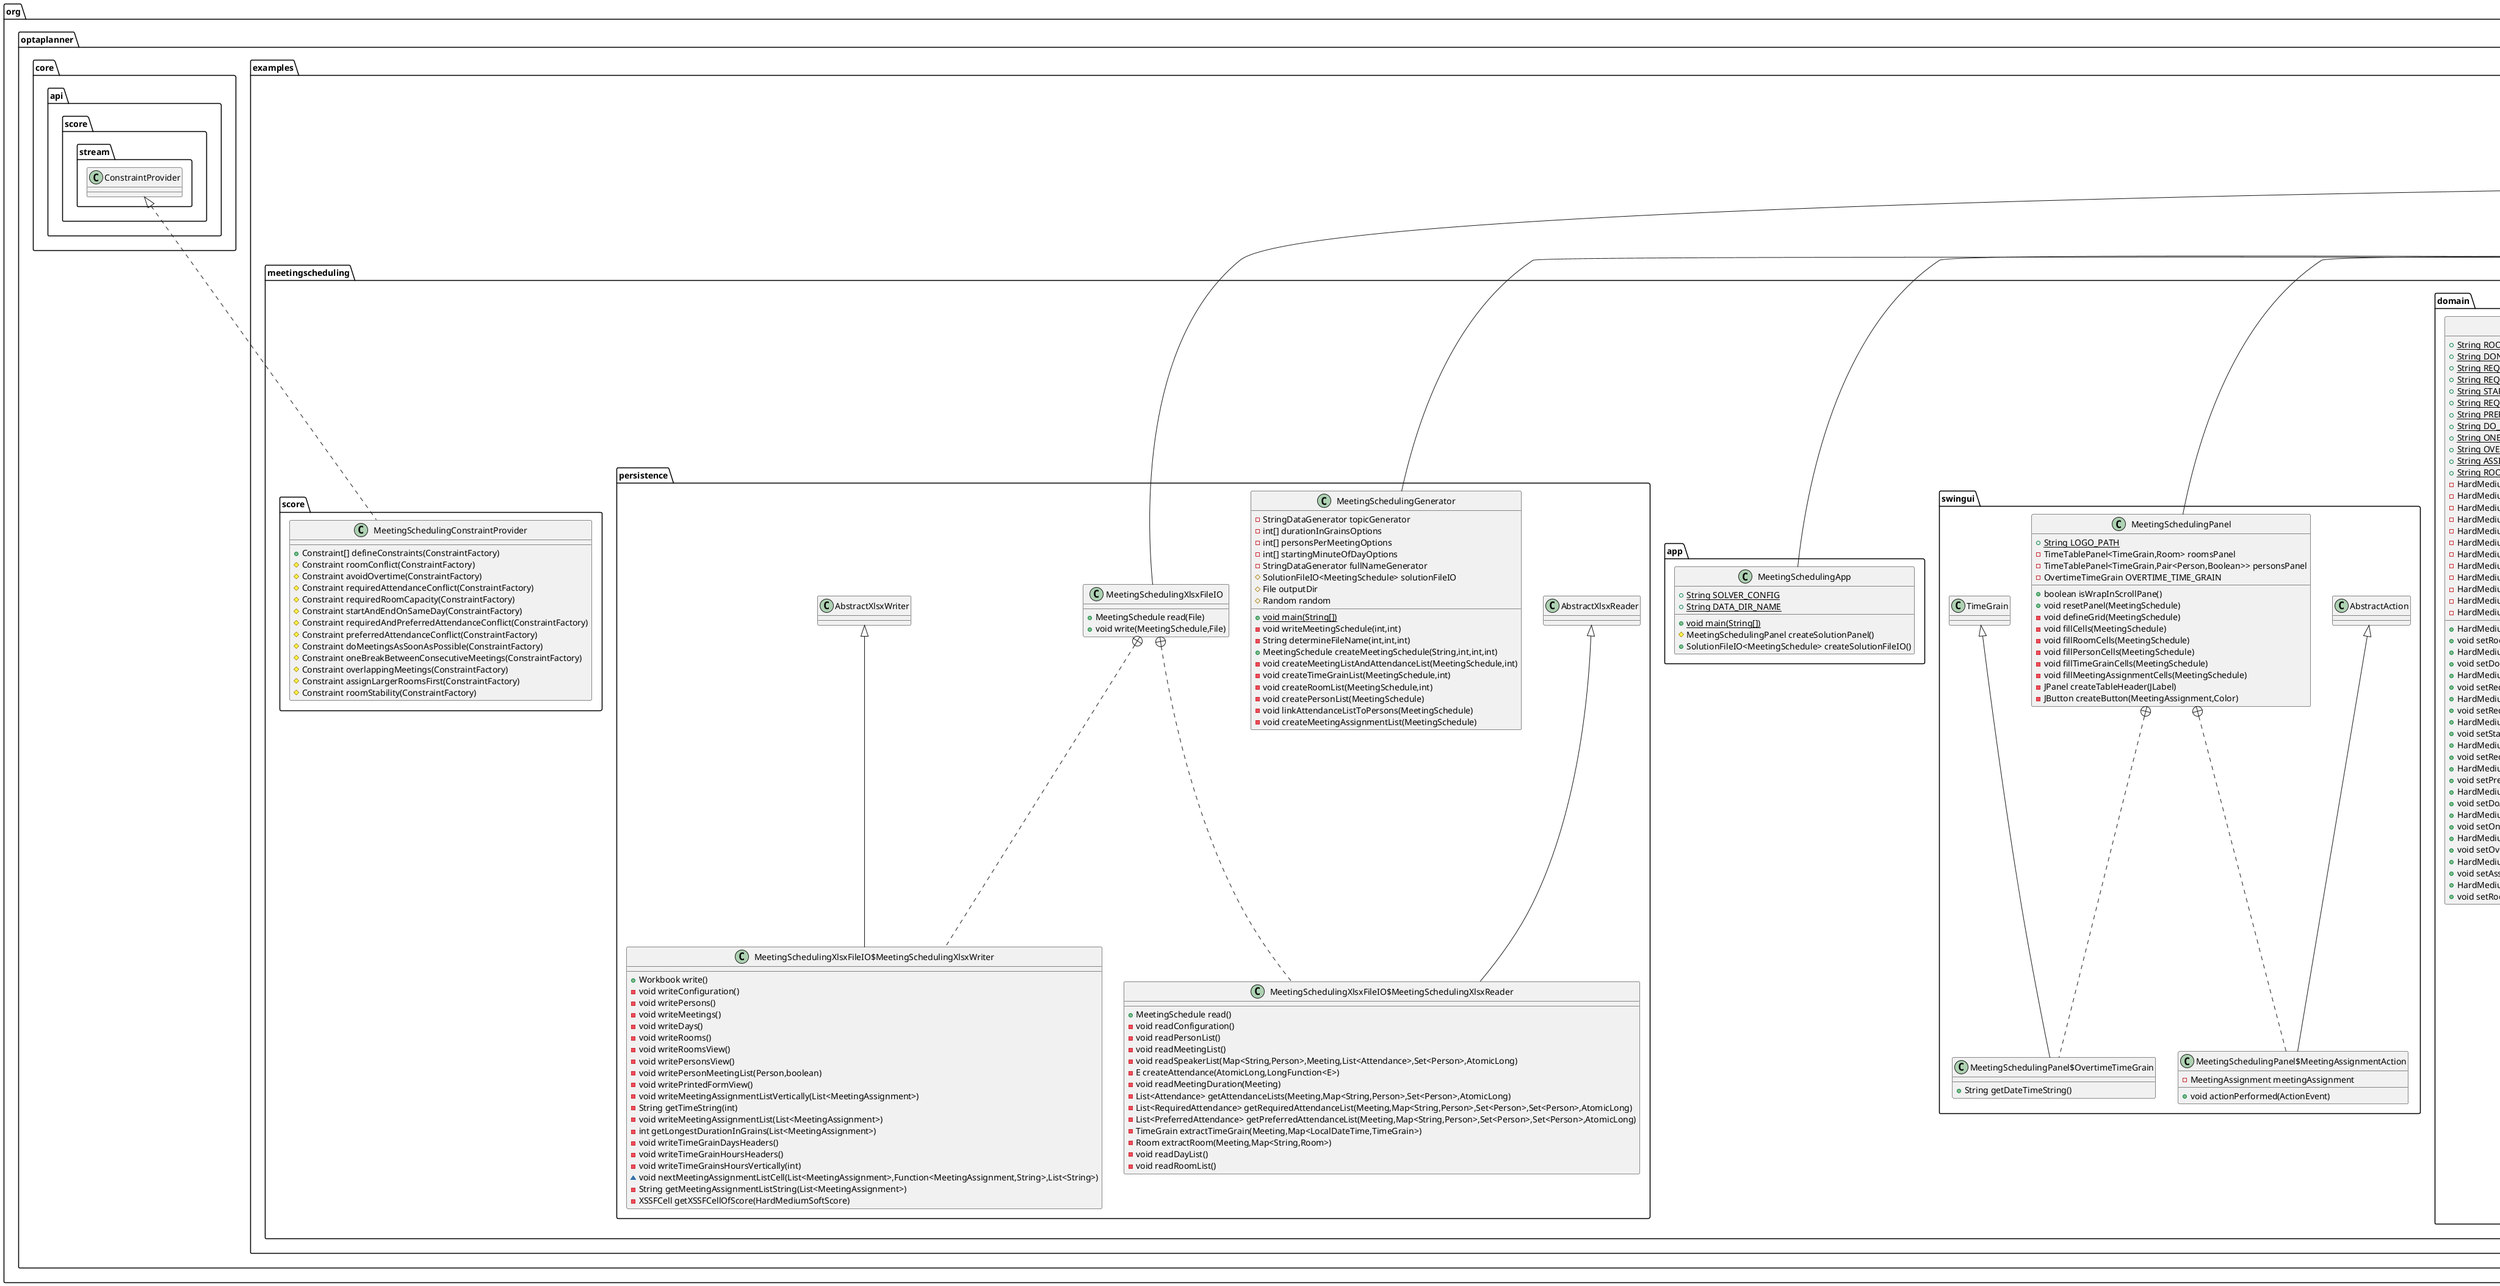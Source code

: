 @startuml
class org.optaplanner.examples.meetingscheduling.domain.Meeting {
- String topic
- List<Person> speakerList
- String content
- boolean entireGroupMeeting
- int durationInGrains
- List<RequiredAttendance> requiredAttendanceList
- List<PreferredAttendance> preferredAttendanceList
+ String getTopic()
+ void setTopic(String)
+ List<Person> getSpeakerList()
+ void setSpeakerList(List<Person>)
+ String getContent()
+ void setContent(String)
+ boolean isEntireGroupMeeting()
+ void setEntireGroupMeeting(boolean)
+ int getDurationInGrains()
+ void setDurationInGrains(int)
+ List<RequiredAttendance> getRequiredAttendanceList()
+ void setRequiredAttendanceList(List<RequiredAttendance>)
+ List<PreferredAttendance> getPreferredAttendanceList()
+ void setPreferredAttendanceList(List<PreferredAttendance>)
+ int getRequiredCapacity()
+ String getDurationString()
+ String getLabel()
+ String toString()
}
class org.optaplanner.examples.meetingscheduling.score.MeetingSchedulingConstraintProvider {
+ Constraint[] defineConstraints(ConstraintFactory)
# Constraint roomConflict(ConstraintFactory)
# Constraint avoidOvertime(ConstraintFactory)
# Constraint requiredAttendanceConflict(ConstraintFactory)
# Constraint requiredRoomCapacity(ConstraintFactory)
# Constraint startAndEndOnSameDay(ConstraintFactory)
# Constraint requiredAndPreferredAttendanceConflict(ConstraintFactory)
# Constraint preferredAttendanceConflict(ConstraintFactory)
# Constraint doMeetingsAsSoonAsPossible(ConstraintFactory)
# Constraint oneBreakBetweenConsecutiveMeetings(ConstraintFactory)
# Constraint overlappingMeetings(ConstraintFactory)
# Constraint assignLargerRoomsFirst(ConstraintFactory)
# Constraint roomStability(ConstraintFactory)
}
class org.optaplanner.examples.meetingscheduling.domain.MeetingAssignment {
- Meeting meeting
- boolean pinned
- TimeGrain startingTimeGrain
- Room room
+ Meeting getMeeting()
+ void setMeeting(Meeting)
+ boolean isPinned()
+ void setPinned(boolean)
+ TimeGrain getStartingTimeGrain()
+ void setStartingTimeGrain(TimeGrain)
+ Room getRoom()
+ void setRoom(Room)
+ int calculateOverlap(MeetingAssignment)
+ Integer getLastTimeGrainIndex()
+ String getStartingDateTimeString()
+ int getRoomCapacity()
+ int getRequiredCapacity()
+ String getLabel()
+ String toString()
}
class org.optaplanner.examples.meetingscheduling.app.MeetingSchedulingApp {
+ {static} String SOLVER_CONFIG
+ {static} String DATA_DIR_NAME
+ {static} void main(String[])
# MeetingSchedulingPanel createSolutionPanel()
+ SolutionFileIO<MeetingSchedule> createSolutionFileIO()
}
class org.optaplanner.examples.meetingscheduling.persistence.MeetingSchedulingXlsxFileIO {
+ MeetingSchedule read(File)
+ void write(MeetingSchedule,File)
}
class org.optaplanner.examples.meetingscheduling.persistence.MeetingSchedulingXlsxFileIO$MeetingSchedulingXlsxReader {
+ MeetingSchedule read()
- void readConfiguration()
- void readPersonList()
- void readMeetingList()
- void readSpeakerList(Map<String,Person>,Meeting,List<Attendance>,Set<Person>,AtomicLong)
- E createAttendance(AtomicLong,LongFunction<E>)
- void readMeetingDuration(Meeting)
- List<Attendance> getAttendanceLists(Meeting,Map<String,Person>,Set<Person>,AtomicLong)
- List<RequiredAttendance> getRequiredAttendanceList(Meeting,Map<String,Person>,Set<Person>,Set<Person>,AtomicLong)
- List<PreferredAttendance> getPreferredAttendanceList(Meeting,Map<String,Person>,Set<Person>,Set<Person>,AtomicLong)
- TimeGrain extractTimeGrain(Meeting,Map<LocalDateTime,TimeGrain>)
- Room extractRoom(Meeting,Map<String,Room>)
- void readDayList()
- void readRoomList()
}
class org.optaplanner.examples.meetingscheduling.persistence.MeetingSchedulingXlsxFileIO$MeetingSchedulingXlsxWriter {
+ Workbook write()
- void writeConfiguration()
- void writePersons()
- void writeMeetings()
- void writeDays()
- void writeRooms()
- void writeRoomsView()
- void writePersonsView()
- void writePersonMeetingList(Person,boolean)
- void writePrintedFormView()
- void writeMeetingAssignmentListVertically(List<MeetingAssignment>)
- String getTimeString(int)
- void writeMeetingAssignmentList(List<MeetingAssignment>)
- int getLongestDurationInGrains(List<MeetingAssignment>)
- void writeTimeGrainDaysHeaders()
- void writeTimeGrainHoursHeaders()
- void writeTimeGrainsHoursVertically(int)
~ void nextMeetingAssignmentListCell(List<MeetingAssignment>,Function<MeetingAssignment,String>,List<String>)
- String getMeetingAssignmentListString(List<MeetingAssignment>)
- XSSFCell getXSSFCellOfScore(HardMediumSoftScore)
}
class org.optaplanner.examples.meetingscheduling.persistence.MeetingSchedulingGenerator {
- StringDataGenerator topicGenerator
- int[] durationInGrainsOptions
- int[] personsPerMeetingOptions
- int[] startingMinuteOfDayOptions
- StringDataGenerator fullNameGenerator
# SolutionFileIO<MeetingSchedule> solutionFileIO
# File outputDir
# Random random
+ {static} void main(String[])
- void writeMeetingSchedule(int,int)
- String determineFileName(int,int,int)
+ MeetingSchedule createMeetingSchedule(String,int,int,int)
- void createMeetingListAndAttendanceList(MeetingSchedule,int)
- void createTimeGrainList(MeetingSchedule,int)
- void createRoomList(MeetingSchedule,int)
- void createPersonList(MeetingSchedule)
- void linkAttendanceListToPersons(MeetingSchedule)
- void createMeetingAssignmentList(MeetingSchedule)
}
class org.optaplanner.examples.meetingscheduling.domain.Day {
- int dayOfYear
- {static} DateTimeFormatter DAY_FORMATTER
+ int getDayOfYear()
+ void setDayOfYear(int)
+ String getDateString()
+ LocalDate toDate()
+ String getLabel()
+ String toString()
+ boolean equals(Object)
+ int hashCode()
+ int compareTo(Day)
}
class org.optaplanner.examples.meetingscheduling.domain.Person {
- String fullName
+ String getFullName()
+ void setFullName(String)
+ String getLabel()
+ String toString()
}
class org.optaplanner.examples.meetingscheduling.domain.MeetingSchedule {
- MeetingConstraintConfiguration constraintConfiguration
- List<Meeting> meetingList
- List<Day> dayList
- List<TimeGrain> timeGrainList
- List<Room> roomList
- List<Person> personList
- List<Attendance> attendanceList
- List<MeetingAssignment> meetingAssignmentList
- HardMediumSoftScore score
+ MeetingConstraintConfiguration getConstraintConfiguration()
+ void setConstraintConfiguration(MeetingConstraintConfiguration)
+ List<Meeting> getMeetingList()
+ void setMeetingList(List<Meeting>)
+ List<Day> getDayList()
+ void setDayList(List<Day>)
+ List<TimeGrain> getTimeGrainList()
+ void setTimeGrainList(List<TimeGrain>)
+ List<Room> getRoomList()
+ void setRoomList(List<Room>)
+ List<Person> getPersonList()
+ void setPersonList(List<Person>)
+ List<Attendance> getAttendanceList()
+ void setAttendanceList(List<Attendance>)
+ List<MeetingAssignment> getMeetingAssignmentList()
+ void setMeetingAssignmentList(List<MeetingAssignment>)
+ HardMediumSoftScore getScore()
+ void setScore(HardMediumSoftScore)
}
class org.optaplanner.examples.meetingscheduling.domain.MeetingConstraintConfiguration {
+ {static} String ROOM_CONFLICT
+ {static} String DONT_GO_IN_OVERTIME
+ {static} String REQUIRED_ATTENDANCE_CONFLICT
+ {static} String REQUIRED_ROOM_CAPACITY
+ {static} String START_AND_END_ON_SAME_DAY
+ {static} String REQUIRED_AND_PREFERRED_ATTENDANCE_CONFLICT
+ {static} String PREFERRED_ATTENDANCE_CONFLICT
+ {static} String DO_ALL_MEETINGS_AS_SOON_AS_POSSIBLE
+ {static} String ONE_TIME_GRAIN_BREAK_BETWEEN_TWO_CONSECUTIVE_MEETINGS
+ {static} String OVERLAPPING_MEETINGS
+ {static} String ASSIGN_LARGER_ROOMS_FIRST
+ {static} String ROOM_STABILITY
- HardMediumSoftScore roomConflict
- HardMediumSoftScore dontGoInOvertime
- HardMediumSoftScore requiredAttendanceConflict
- HardMediumSoftScore requiredRoomCapacity
- HardMediumSoftScore startAndEndOnSameDay
- HardMediumSoftScore requiredAndPreferredAttendanceConflict
- HardMediumSoftScore preferredAttendanceConflict
- HardMediumSoftScore doAllMeetingsAsSoonAsPossible
- HardMediumSoftScore oneTimeGrainBreakBetweenTwoConsecutiveMeetings
- HardMediumSoftScore overlappingMeetings
- HardMediumSoftScore assignLargerRoomsFirst
- HardMediumSoftScore roomStability
+ HardMediumSoftScore getRoomConflict()
+ void setRoomConflict(HardMediumSoftScore)
+ HardMediumSoftScore getDontGoInOvertime()
+ void setDontGoInOvertime(HardMediumSoftScore)
+ HardMediumSoftScore getRequiredAttendanceConflict()
+ void setRequiredAttendanceConflict(HardMediumSoftScore)
+ HardMediumSoftScore getRequiredRoomCapacity()
+ void setRequiredRoomCapacity(HardMediumSoftScore)
+ HardMediumSoftScore getStartAndEndOnSameDay()
+ void setStartAndEndOnSameDay(HardMediumSoftScore)
+ HardMediumSoftScore getRequiredAndPreferredAttendanceConflict()
+ void setRequiredAndPreferredAttendanceConflict(HardMediumSoftScore)
+ HardMediumSoftScore getPreferredAttendanceConflict()
+ void setPreferredAttendanceConflict(HardMediumSoftScore)
+ HardMediumSoftScore getDoAllMeetingsAsSoonAsPossible()
+ void setDoAllMeetingsAsSoonAsPossible(HardMediumSoftScore)
+ HardMediumSoftScore getOneTimeGrainBreakBetweenTwoConsecutiveMeetings()
+ void setOneTimeGrainBreakBetweenTwoConsecutiveMeetings(HardMediumSoftScore)
+ HardMediumSoftScore getOverlappingMeetings()
+ void setOverlappingMeetings(HardMediumSoftScore)
+ HardMediumSoftScore getAssignLargerRoomsFirst()
+ void setAssignLargerRoomsFirst(HardMediumSoftScore)
+ HardMediumSoftScore getRoomStability()
+ void setRoomStability(HardMediumSoftScore)
}
class org.optaplanner.examples.meetingscheduling.domain.Room {
- String name
- int capacity
+ String getName()
+ void setName(String)
+ int getCapacity()
+ void setCapacity(int)
+ String getLabel()
+ String toString()
}
class org.optaplanner.examples.meetingscheduling.swingui.MeetingSchedulingPanel {
+ {static} String LOGO_PATH
- TimeTablePanel<TimeGrain,Room> roomsPanel
- TimeTablePanel<TimeGrain,Pair<Person,Boolean>> personsPanel
- OvertimeTimeGrain OVERTIME_TIME_GRAIN
+ boolean isWrapInScrollPane()
+ void resetPanel(MeetingSchedule)
- void defineGrid(MeetingSchedule)
- void fillCells(MeetingSchedule)
- void fillRoomCells(MeetingSchedule)
- void fillPersonCells(MeetingSchedule)
- void fillTimeGrainCells(MeetingSchedule)
- void fillMeetingAssignmentCells(MeetingSchedule)
- JPanel createTableHeader(JLabel)
- JButton createButton(MeetingAssignment,Color)
}
class org.optaplanner.examples.meetingscheduling.swingui.MeetingSchedulingPanel$MeetingAssignmentAction {
- MeetingAssignment meetingAssignment
+ void actionPerformed(ActionEvent)
}
class org.optaplanner.examples.meetingscheduling.swingui.MeetingSchedulingPanel$OvertimeTimeGrain {
+ String getDateTimeString()
}
class org.optaplanner.examples.meetingscheduling.domain.PreferredAttendance {
}
class org.optaplanner.examples.meetingscheduling.domain.RequiredAttendance {
}
abstract class org.optaplanner.examples.meetingscheduling.domain.Attendance {
- Person person
- Meeting meeting
+ Person getPerson()
+ void setPerson(Person)
+ Meeting getMeeting()
+ void setMeeting(Meeting)
+ String toString()
}
class org.optaplanner.examples.meetingscheduling.domain.TimeGrain {
- {static} Comparator<TimeGrain> COMPARATOR
+ {static} int GRAIN_LENGTH_IN_MINUTES
- int grainIndex
- Day day
- int startingMinuteOfDay
+ int getGrainIndex()
+ void setGrainIndex(int)
+ Day getDay()
+ void setDay(Day)
+ int getStartingMinuteOfDay()
+ void setStartingMinuteOfDay(int)
+ LocalDate getDate()
+ LocalTime getTime()
+ LocalDateTime getDateTime()
+ String getTimeString()
+ String getDateTimeString()
+ String getLabel()
+ String toString()
+ boolean equals(Object)
+ int hashCode()
+ int compareTo(TimeGrain)
}


org.optaplanner.examples.common.domain.AbstractPersistable <|-- org.optaplanner.examples.meetingscheduling.domain.Meeting
org.optaplanner.core.api.score.stream.ConstraintProvider <|.. org.optaplanner.examples.meetingscheduling.score.MeetingSchedulingConstraintProvider
org.optaplanner.examples.common.domain.AbstractPersistable <|-- org.optaplanner.examples.meetingscheduling.domain.MeetingAssignment
org.optaplanner.examples.common.app.CommonApp <|-- org.optaplanner.examples.meetingscheduling.app.MeetingSchedulingApp
org.optaplanner.examples.common.persistence.AbstractXlsxSolutionFileIO <|-- org.optaplanner.examples.meetingscheduling.persistence.MeetingSchedulingXlsxFileIO
org.optaplanner.examples.meetingscheduling.persistence.MeetingSchedulingXlsxFileIO +.. org.optaplanner.examples.meetingscheduling.persistence.MeetingSchedulingXlsxFileIO$MeetingSchedulingXlsxReader
org.optaplanner.examples.meetingscheduling.persistence.AbstractXlsxReader <|-- org.optaplanner.examples.meetingscheduling.persistence.MeetingSchedulingXlsxFileIO$MeetingSchedulingXlsxReader
org.optaplanner.examples.meetingscheduling.persistence.MeetingSchedulingXlsxFileIO +.. org.optaplanner.examples.meetingscheduling.persistence.MeetingSchedulingXlsxFileIO$MeetingSchedulingXlsxWriter
org.optaplanner.examples.meetingscheduling.persistence.AbstractXlsxWriter <|-- org.optaplanner.examples.meetingscheduling.persistence.MeetingSchedulingXlsxFileIO$MeetingSchedulingXlsxWriter
org.optaplanner.examples.common.app.LoggingMain <|-- org.optaplanner.examples.meetingscheduling.persistence.MeetingSchedulingGenerator
org.optaplanner.examples.meetingscheduling.domain.Comparable <|.. org.optaplanner.examples.meetingscheduling.domain.Day
org.optaplanner.examples.common.swingui.components.Labeled <|.. org.optaplanner.examples.meetingscheduling.domain.Day
org.optaplanner.examples.common.domain.AbstractPersistable <|-- org.optaplanner.examples.meetingscheduling.domain.Day
org.optaplanner.examples.common.swingui.components.Labeled <|.. org.optaplanner.examples.meetingscheduling.domain.Person
org.optaplanner.examples.common.domain.AbstractPersistable <|-- org.optaplanner.examples.meetingscheduling.domain.Person
org.optaplanner.examples.common.domain.AbstractPersistable <|-- org.optaplanner.examples.meetingscheduling.domain.MeetingSchedule
org.optaplanner.examples.common.domain.AbstractPersistable <|-- org.optaplanner.examples.meetingscheduling.domain.MeetingConstraintConfiguration
org.optaplanner.examples.common.swingui.components.Labeled <|.. org.optaplanner.examples.meetingscheduling.domain.Room
org.optaplanner.examples.common.domain.AbstractPersistable <|-- org.optaplanner.examples.meetingscheduling.domain.Room
org.optaplanner.examples.common.swingui.SolutionPanel <|-- org.optaplanner.examples.meetingscheduling.swingui.MeetingSchedulingPanel
org.optaplanner.examples.meetingscheduling.swingui.MeetingSchedulingPanel +.. org.optaplanner.examples.meetingscheduling.swingui.MeetingSchedulingPanel$MeetingAssignmentAction
org.optaplanner.examples.meetingscheduling.swingui.AbstractAction <|-- org.optaplanner.examples.meetingscheduling.swingui.MeetingSchedulingPanel$MeetingAssignmentAction
org.optaplanner.examples.meetingscheduling.swingui.MeetingSchedulingPanel +.. org.optaplanner.examples.meetingscheduling.swingui.MeetingSchedulingPanel$OvertimeTimeGrain
org.optaplanner.examples.meetingscheduling.swingui.TimeGrain <|-- org.optaplanner.examples.meetingscheduling.swingui.MeetingSchedulingPanel$OvertimeTimeGrain
org.optaplanner.examples.meetingscheduling.domain.Attendance <|-- org.optaplanner.examples.meetingscheduling.domain.PreferredAttendance
org.optaplanner.examples.meetingscheduling.domain.Attendance <|-- org.optaplanner.examples.meetingscheduling.domain.RequiredAttendance
org.optaplanner.examples.common.domain.AbstractPersistable <|-- org.optaplanner.examples.meetingscheduling.domain.Attendance
org.optaplanner.examples.meetingscheduling.domain.Comparable <|.. org.optaplanner.examples.meetingscheduling.domain.TimeGrain
org.optaplanner.examples.common.swingui.components.Labeled <|.. org.optaplanner.examples.meetingscheduling.domain.TimeGrain
org.optaplanner.examples.common.domain.AbstractPersistable <|-- org.optaplanner.examples.meetingscheduling.domain.TimeGrain
@enduml